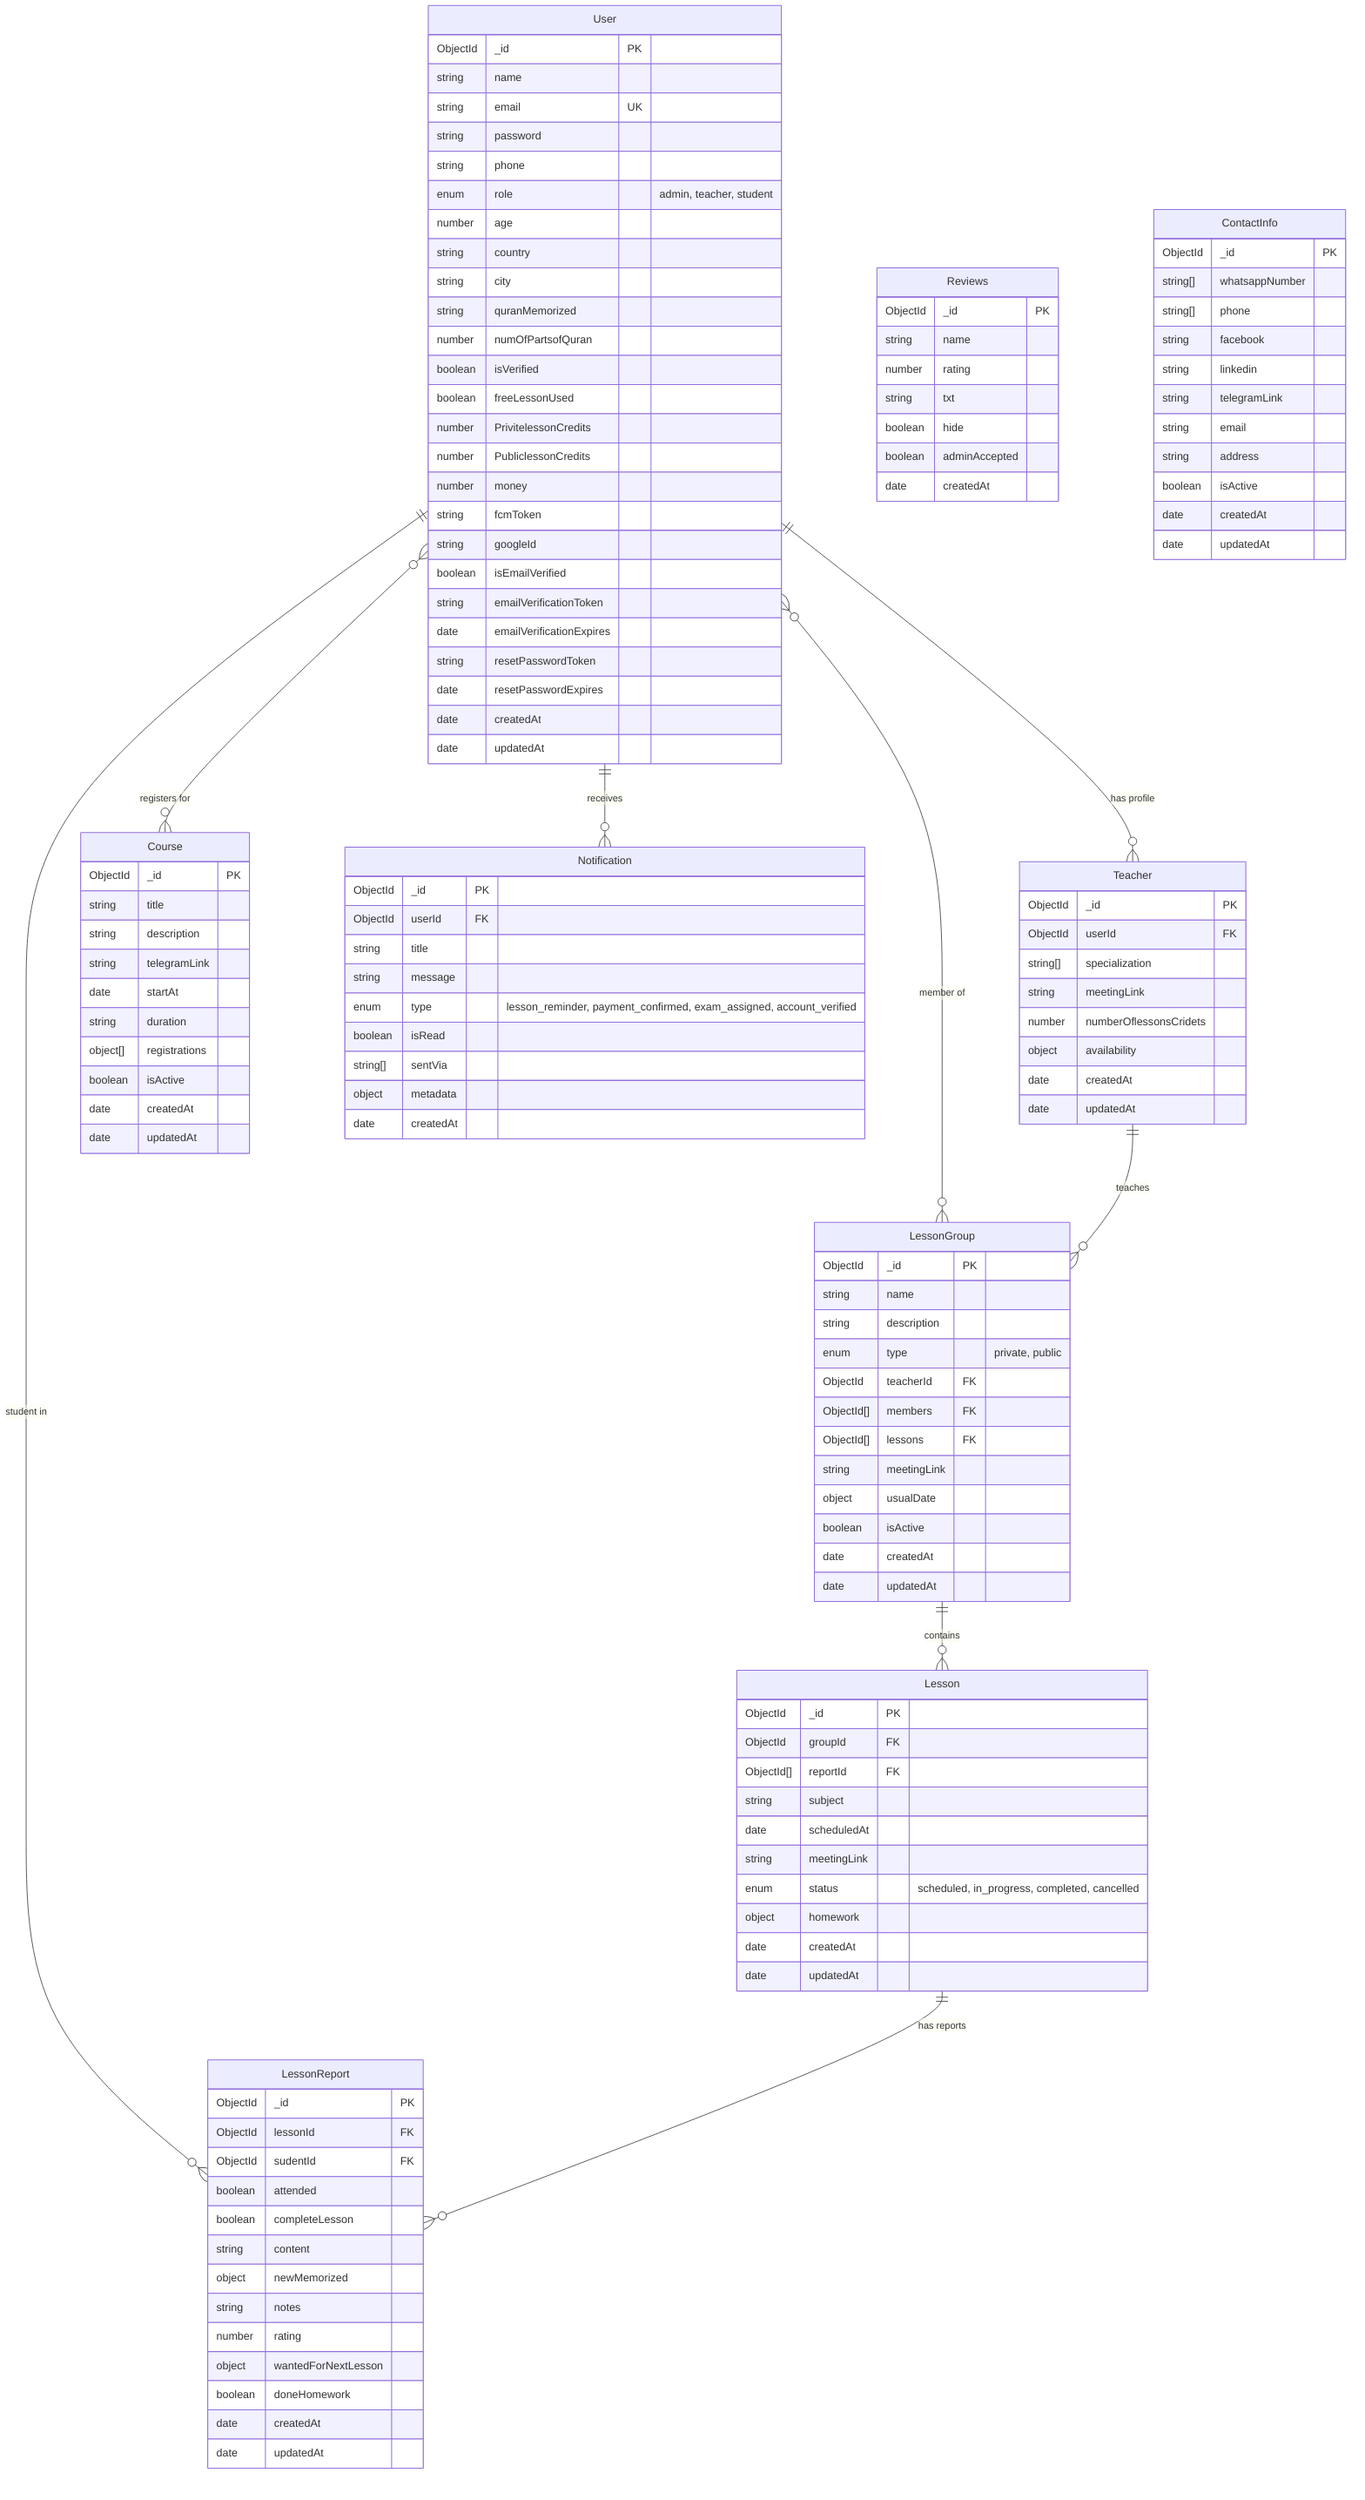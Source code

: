erDiagram
    User {
        ObjectId _id PK
        string name
        string email UK
        string password
        string phone
        enum role "admin, teacher, student"
        number age
        string country
        string city
        string quranMemorized
        number numOfPartsofQuran
        boolean isVerified
        boolean freeLessonUsed
        number PrivitelessonCredits
        number PubliclessonCredits
        number money
        string fcmToken
        string googleId
        boolean isEmailVerified
        string emailVerificationToken
        date emailVerificationExpires
        string resetPasswordToken
        date resetPasswordExpires
        date createdAt
        date updatedAt
    }

    Teacher {
        ObjectId _id PK
        ObjectId userId FK
        string[] specialization
        string meetingLink
        number numberOflessonsCridets
        object availability
        date createdAt
        date updatedAt
    }

    LessonGroup {
        ObjectId _id PK
        string name
        string description
        enum type "private, public"
        ObjectId teacherId FK
        ObjectId[] members FK
        ObjectId[] lessons FK
        string meetingLink
        object usualDate
        boolean isActive
        date createdAt
        date updatedAt
    }

    Lesson {
        ObjectId _id PK
        ObjectId groupId FK
        ObjectId[] reportId FK
        string subject
        date scheduledAt
        string meetingLink
        enum status "scheduled, in_progress, completed, cancelled"
        object homework
        date createdAt
        date updatedAt
    }

    LessonReport {
        ObjectId _id PK
        ObjectId lessonId FK
        ObjectId sudentId FK
        boolean attended
        boolean completeLesson
        string content
        object newMemorized
        string notes
        number rating
        object wantedForNextLesson
        boolean doneHomework
        date createdAt
        date updatedAt
    }

    Course {
        ObjectId _id PK
        string title
        string description
        string telegramLink
        date startAt
        string duration
        object[] registrations
        boolean isActive
        date createdAt
        date updatedAt
    }

    Notification {
        ObjectId _id PK
        ObjectId userId FK
        string title
        string message
        enum type "lesson_reminder, payment_confirmed, exam_assigned, account_verified"
        boolean isRead
        string[] sentVia
        object metadata
        date createdAt
    }

    Reviews {
        ObjectId _id PK
        string name
        number rating
        string txt
        boolean hide
        boolean adminAccepted
        date createdAt
    }

    ContactInfo {
        ObjectId _id PK
        string[] whatsappNumber
        string[] phone
        string facebook
        string linkedin
        string telegramLink
        string email
        string address
        boolean isActive
        date createdAt
        date updatedAt
    }

    %% Relationships
    User ||--o{ Teacher : "has profile"
    User ||--o{ Notification : "receives"
    User ||--o{ LessonReport : "student in"
    User }o--o{ LessonGroup : "member of"
    User }o--o{ Course : "registers for"
    
    Teacher ||--o{ LessonGroup : "teaches"
    
    LessonGroup ||--o{ Lesson : "contains"
    
    Lesson ||--o{ LessonReport : "has reports"